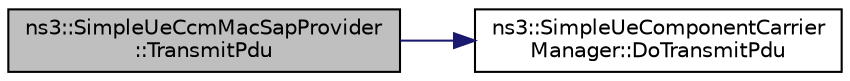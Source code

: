 digraph "ns3::SimpleUeCcmMacSapProvider::TransmitPdu"
{
 // LATEX_PDF_SIZE
  edge [fontname="Helvetica",fontsize="10",labelfontname="Helvetica",labelfontsize="10"];
  node [fontname="Helvetica",fontsize="10",shape=record];
  rankdir="LR";
  Node1 [label="ns3::SimpleUeCcmMacSapProvider\l::TransmitPdu",height=0.2,width=0.4,color="black", fillcolor="grey75", style="filled", fontcolor="black",tooltip="send an RLC PDU to the MAC for transmission."];
  Node1 -> Node2 [color="midnightblue",fontsize="10",style="solid",fontname="Helvetica"];
  Node2 [label="ns3::SimpleUeComponentCarrier\lManager::DoTransmitPdu",height=0.2,width=0.4,color="black", fillcolor="white", style="filled",URL="$classns3_1_1_simple_ue_component_carrier_manager.html#a7777ebd54a8693e5c33e850756db53d0",tooltip="Transmit PDU function."];
}
